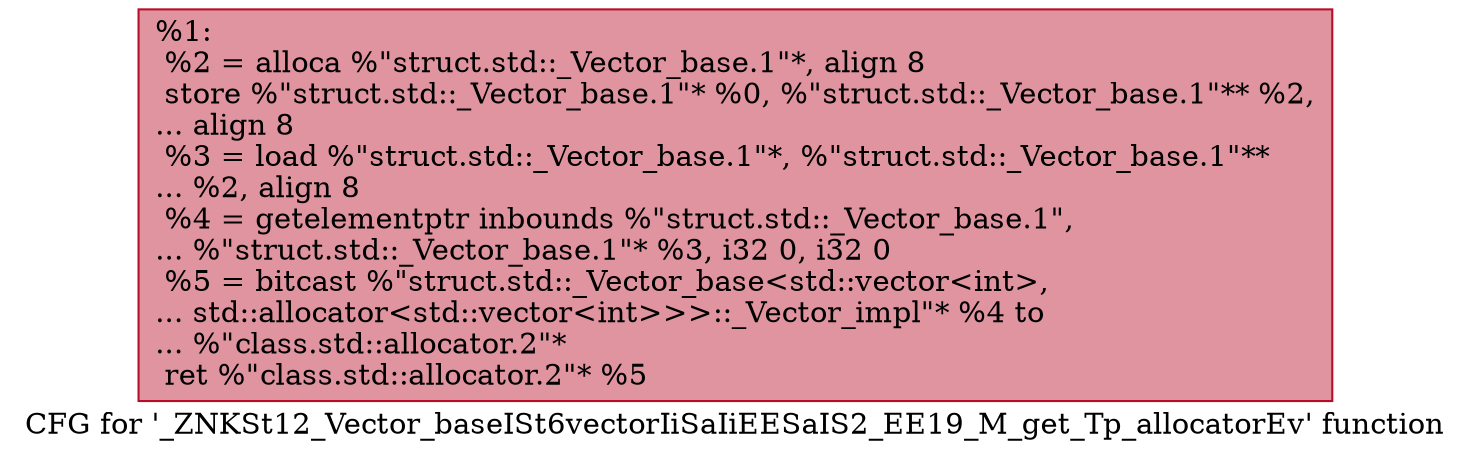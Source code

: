 digraph "CFG for '_ZNKSt12_Vector_baseISt6vectorIiSaIiEESaIS2_EE19_M_get_Tp_allocatorEv' function" {
	label="CFG for '_ZNKSt12_Vector_baseISt6vectorIiSaIiEESaIS2_EE19_M_get_Tp_allocatorEv' function";

	Node0x559aeab288d0 [shape=record,color="#b70d28ff", style=filled, fillcolor="#b70d2870",label="{%1:\l  %2 = alloca %\"struct.std::_Vector_base.1\"*, align 8\l  store %\"struct.std::_Vector_base.1\"* %0, %\"struct.std::_Vector_base.1\"** %2,\l... align 8\l  %3 = load %\"struct.std::_Vector_base.1\"*, %\"struct.std::_Vector_base.1\"**\l... %2, align 8\l  %4 = getelementptr inbounds %\"struct.std::_Vector_base.1\",\l... %\"struct.std::_Vector_base.1\"* %3, i32 0, i32 0\l  %5 = bitcast %\"struct.std::_Vector_base\<std::vector\<int\>,\l... std::allocator\<std::vector\<int\>\>\>::_Vector_impl\"* %4 to\l... %\"class.std::allocator.2\"*\l  ret %\"class.std::allocator.2\"* %5\l}"];
}
